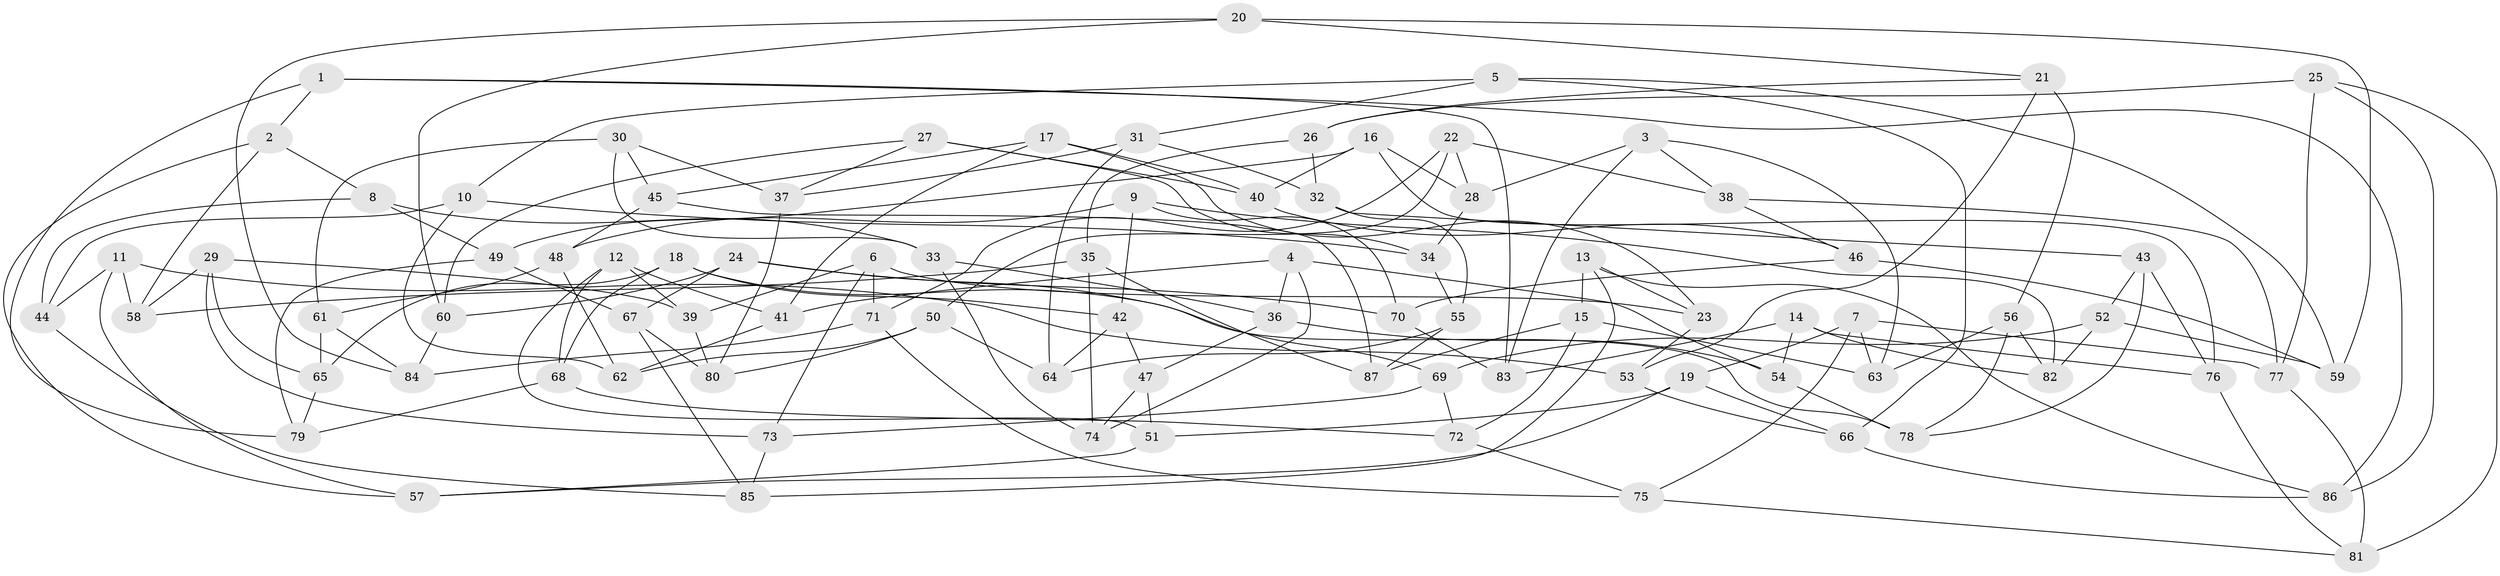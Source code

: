 // coarse degree distribution, {6: 0.5471698113207547, 4: 0.33962264150943394, 5: 0.09433962264150944, 3: 0.018867924528301886}
// Generated by graph-tools (version 1.1) at 2025/52/02/27/25 19:52:29]
// undirected, 87 vertices, 174 edges
graph export_dot {
graph [start="1"]
  node [color=gray90,style=filled];
  1;
  2;
  3;
  4;
  5;
  6;
  7;
  8;
  9;
  10;
  11;
  12;
  13;
  14;
  15;
  16;
  17;
  18;
  19;
  20;
  21;
  22;
  23;
  24;
  25;
  26;
  27;
  28;
  29;
  30;
  31;
  32;
  33;
  34;
  35;
  36;
  37;
  38;
  39;
  40;
  41;
  42;
  43;
  44;
  45;
  46;
  47;
  48;
  49;
  50;
  51;
  52;
  53;
  54;
  55;
  56;
  57;
  58;
  59;
  60;
  61;
  62;
  63;
  64;
  65;
  66;
  67;
  68;
  69;
  70;
  71;
  72;
  73;
  74;
  75;
  76;
  77;
  78;
  79;
  80;
  81;
  82;
  83;
  84;
  85;
  86;
  87;
  1 -- 86;
  1 -- 2;
  1 -- 83;
  1 -- 79;
  2 -- 57;
  2 -- 58;
  2 -- 8;
  3 -- 83;
  3 -- 28;
  3 -- 63;
  3 -- 38;
  4 -- 54;
  4 -- 36;
  4 -- 41;
  4 -- 74;
  5 -- 31;
  5 -- 66;
  5 -- 59;
  5 -- 10;
  6 -- 39;
  6 -- 71;
  6 -- 23;
  6 -- 73;
  7 -- 75;
  7 -- 77;
  7 -- 63;
  7 -- 19;
  8 -- 44;
  8 -- 33;
  8 -- 49;
  9 -- 48;
  9 -- 42;
  9 -- 70;
  9 -- 82;
  10 -- 62;
  10 -- 44;
  10 -- 34;
  11 -- 44;
  11 -- 53;
  11 -- 57;
  11 -- 58;
  12 -- 39;
  12 -- 68;
  12 -- 41;
  12 -- 51;
  13 -- 86;
  13 -- 85;
  13 -- 15;
  13 -- 23;
  14 -- 76;
  14 -- 83;
  14 -- 82;
  14 -- 54;
  15 -- 63;
  15 -- 87;
  15 -- 72;
  16 -- 76;
  16 -- 49;
  16 -- 28;
  16 -- 40;
  17 -- 41;
  17 -- 40;
  17 -- 23;
  17 -- 45;
  18 -- 78;
  18 -- 65;
  18 -- 42;
  18 -- 68;
  19 -- 51;
  19 -- 66;
  19 -- 57;
  20 -- 84;
  20 -- 59;
  20 -- 21;
  20 -- 60;
  21 -- 26;
  21 -- 53;
  21 -- 56;
  22 -- 50;
  22 -- 28;
  22 -- 71;
  22 -- 38;
  23 -- 53;
  24 -- 70;
  24 -- 69;
  24 -- 67;
  24 -- 60;
  25 -- 81;
  25 -- 77;
  25 -- 26;
  25 -- 86;
  26 -- 32;
  26 -- 35;
  27 -- 60;
  27 -- 37;
  27 -- 34;
  27 -- 40;
  28 -- 34;
  29 -- 73;
  29 -- 58;
  29 -- 39;
  29 -- 65;
  30 -- 37;
  30 -- 33;
  30 -- 61;
  30 -- 45;
  31 -- 64;
  31 -- 37;
  31 -- 32;
  32 -- 55;
  32 -- 43;
  33 -- 74;
  33 -- 36;
  34 -- 55;
  35 -- 74;
  35 -- 58;
  35 -- 87;
  36 -- 47;
  36 -- 54;
  37 -- 80;
  38 -- 77;
  38 -- 46;
  39 -- 80;
  40 -- 46;
  41 -- 62;
  42 -- 64;
  42 -- 47;
  43 -- 78;
  43 -- 52;
  43 -- 76;
  44 -- 85;
  45 -- 48;
  45 -- 87;
  46 -- 59;
  46 -- 70;
  47 -- 51;
  47 -- 74;
  48 -- 62;
  48 -- 61;
  49 -- 79;
  49 -- 67;
  50 -- 80;
  50 -- 62;
  50 -- 64;
  51 -- 57;
  52 -- 69;
  52 -- 82;
  52 -- 59;
  53 -- 66;
  54 -- 78;
  55 -- 64;
  55 -- 87;
  56 -- 78;
  56 -- 63;
  56 -- 82;
  60 -- 84;
  61 -- 65;
  61 -- 84;
  65 -- 79;
  66 -- 86;
  67 -- 85;
  67 -- 80;
  68 -- 72;
  68 -- 79;
  69 -- 72;
  69 -- 73;
  70 -- 83;
  71 -- 84;
  71 -- 75;
  72 -- 75;
  73 -- 85;
  75 -- 81;
  76 -- 81;
  77 -- 81;
}
